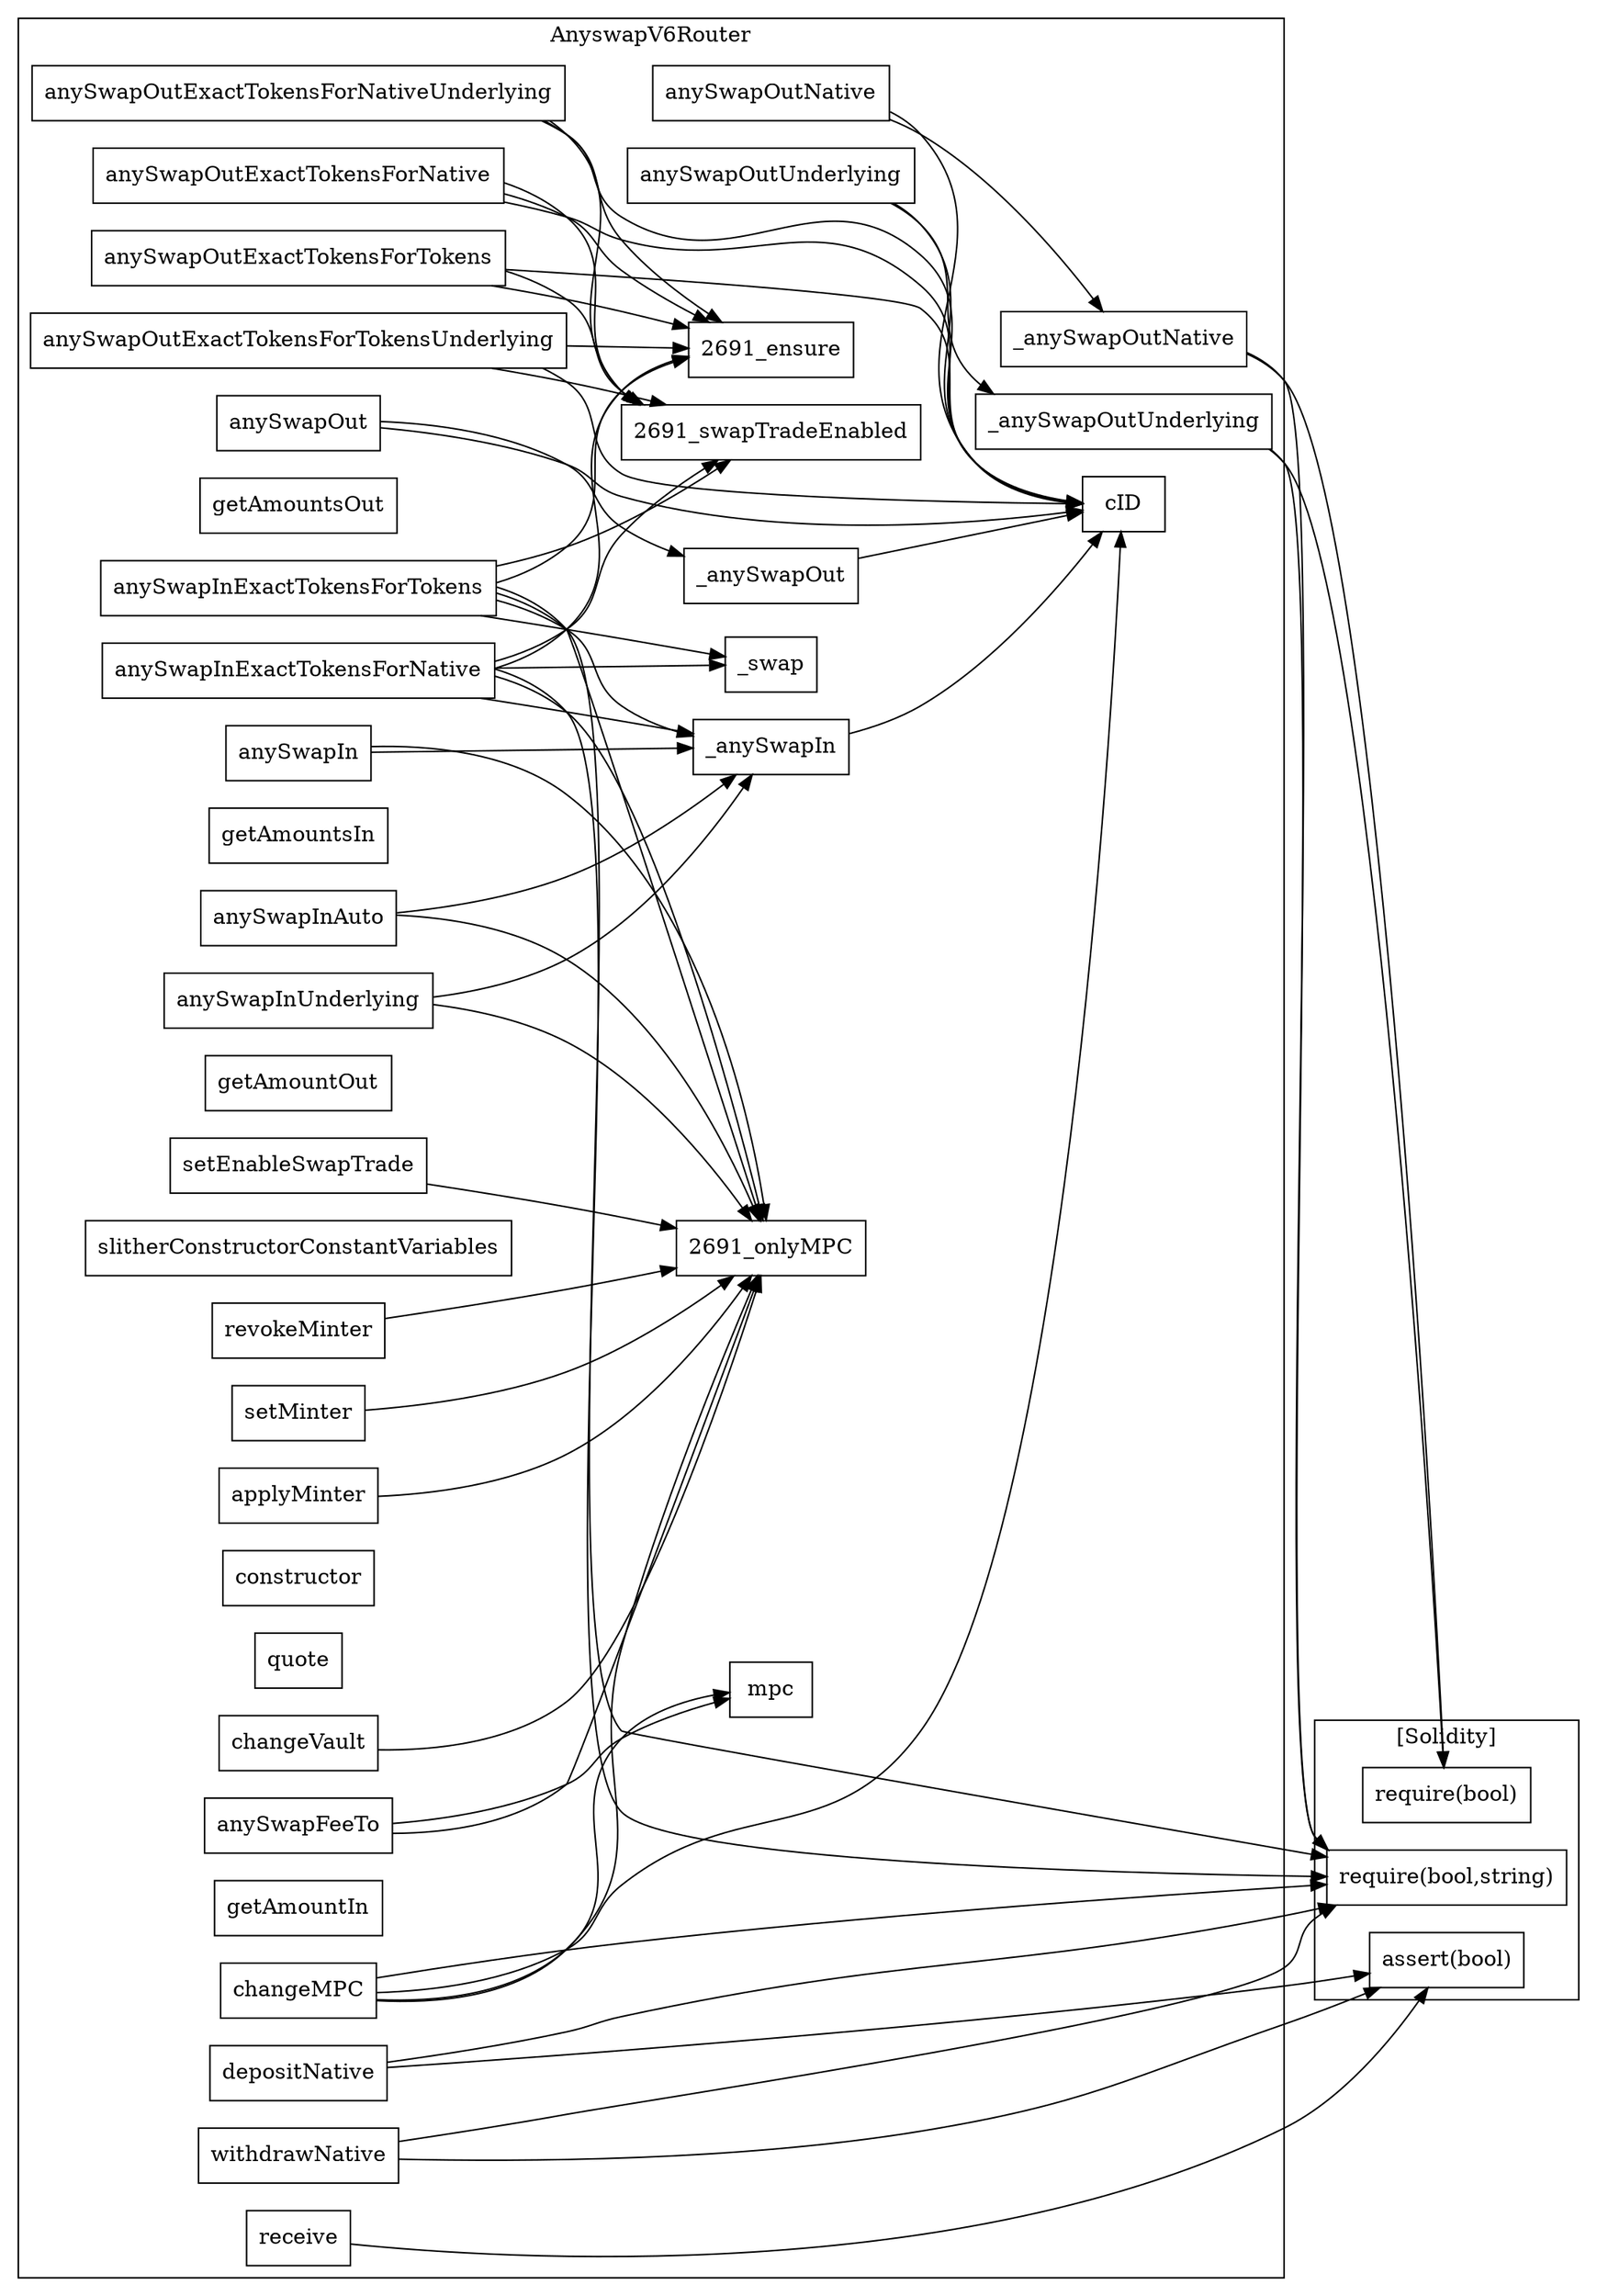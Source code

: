strict digraph {
rankdir="LR"
node [shape=box]
subgraph cluster_2691_AnyswapV6Router {
label = "AnyswapV6Router"
"2691_mpc" [label="mpc"]
"2691_anySwapOutUnderlying" [label="anySwapOutUnderlying"]
"2691__swap" [label="_swap"]
"2691_anySwapFeeTo" [label="anySwapFeeTo"]
"2691_anySwapInUnderlying" [label="anySwapInUnderlying"]
"2691_changeVault" [label="changeVault"]
"2691_withdrawNative" [label="withdrawNative"]
"2691_anySwapOutExactTokensForTokens" [label="anySwapOutExactTokensForTokens"]
"2691_getAmountsOut" [label="getAmountsOut"]
"2691_setEnableSwapTrade" [label="setEnableSwapTrade"]
"2691_anySwapOutExactTokensForNative" [label="anySwapOutExactTokensForNative"]
"2691_revokeMinter" [label="revokeMinter"]
"2691_getAmountsIn" [label="getAmountsIn"]
"2691_anySwapInAuto" [label="anySwapInAuto"]
"2691_anySwapOutExactTokensForTokensUnderlying" [label="anySwapOutExactTokensForTokensUnderlying"]
"2691_getAmountOut" [label="getAmountOut"]
"2691_receive" [label="receive"]
"2691_slitherConstructorConstantVariables" [label="slitherConstructorConstantVariables"]
"2691__anySwapOutUnderlying" [label="_anySwapOutUnderlying"]
"2691_depositNative" [label="depositNative"]
"2691__anySwapIn" [label="_anySwapIn"]
"2691_anySwapOutExactTokensForNativeUnderlying" [label="anySwapOutExactTokensForNativeUnderlying"]
"2691__anySwapOutNative" [label="_anySwapOutNative"]
"2691_anySwapOutNative" [label="anySwapOutNative"]
"2691_anySwapOut" [label="anySwapOut"]
"2691_constructor" [label="constructor"]
"2691_cID" [label="cID"]
"2691_quote" [label="quote"]
"2691_anySwapInExactTokensForTokens" [label="anySwapInExactTokensForTokens"]
"2691__anySwapOut" [label="_anySwapOut"]
"2691_anySwapIn" [label="anySwapIn"]
"2691_getAmountIn" [label="getAmountIn"]
"2691_anySwapInExactTokensForNative" [label="anySwapInExactTokensForNative"]
"2691_setMinter" [label="setMinter"]
"2691_applyMinter" [label="applyMinter"]
"2691_changeMPC" [label="changeMPC"]
"2691_anySwapInAuto" -> "2691_onlyMPC"
"2691_applyMinter" -> "2691_onlyMPC"
"2691_setEnableSwapTrade" -> "2691_onlyMPC"
"2691_anySwapOutUnderlying" -> "2691__anySwapOutUnderlying"
"2691_anySwapFeeTo" -> "2691_onlyMPC"
"2691_changeVault" -> "2691_onlyMPC"
"2691_anySwapInExactTokensForNative" -> "2691__swap"
"2691_anySwapInAuto" -> "2691__anySwapIn"
"2691_anySwapOutExactTokensForNativeUnderlying" -> "2691_swapTradeEnabled"
"2691_anySwapInExactTokensForTokens" -> "2691__anySwapIn"
"2691_revokeMinter" -> "2691_onlyMPC"
"2691_anySwapOutExactTokensForNativeUnderlying" -> "2691_cID"
"2691_setMinter" -> "2691_onlyMPC"
"2691_anySwapOutNative" -> "2691__anySwapOutNative"
"2691_anySwapFeeTo" -> "2691_mpc"
"2691_anySwapInExactTokensForTokens" -> "2691_swapTradeEnabled"
"2691_changeMPC" -> "2691_onlyMPC"
"2691_anySwapInExactTokensForNative" -> "2691_onlyMPC"
"2691_anySwapOutExactTokensForTokens" -> "2691_cID"
"2691_anySwapOutExactTokensForNative" -> "2691_swapTradeEnabled"
"2691_anySwapInUnderlying" -> "2691__anySwapIn"
"2691__anySwapOut" -> "2691_cID"
"2691_anySwapOutExactTokensForTokens" -> "2691_ensure"
"2691_anySwapOutExactTokensForTokensUnderlying" -> "2691_swapTradeEnabled"
"2691_anySwapOutExactTokensForNativeUnderlying" -> "2691_ensure"
"2691_anySwapOutExactTokensForTokens" -> "2691_swapTradeEnabled"
"2691_changeMPC" -> "2691_cID"
"2691_anySwapInExactTokensForNative" -> "2691_swapTradeEnabled"
"2691_anySwapOutExactTokensForTokensUnderlying" -> "2691_cID"
"2691_anySwapInUnderlying" -> "2691_onlyMPC"
"2691_anySwapOut" -> "2691__anySwapOut"
"2691_anySwapInExactTokensForNative" -> "2691__anySwapIn"
"2691_anySwapOutUnderlying" -> "2691_cID"
"2691_anySwapInExactTokensForTokens" -> "2691__swap"
"2691__anySwapIn" -> "2691_cID"
"2691_anySwapOut" -> "2691_cID"
"2691_anySwapOutExactTokensForNative" -> "2691_ensure"
"2691_changeMPC" -> "2691_mpc"
"2691_anySwapInExactTokensForNative" -> "2691_ensure"
"2691_anySwapInExactTokensForTokens" -> "2691_ensure"
"2691_anySwapOutExactTokensForTokensUnderlying" -> "2691_ensure"
"2691_anySwapOutNative" -> "2691_cID"
"2691_anySwapIn" -> "2691__anySwapIn"
"2691_anySwapIn" -> "2691_onlyMPC"
"2691_anySwapInExactTokensForTokens" -> "2691_onlyMPC"
"2691_anySwapOutExactTokensForNative" -> "2691_cID"
}subgraph cluster_solidity {
label = "[Solidity]"
"require(bool)" 
"assert(bool)" 
"require(bool,string)" 
"2691__anySwapOutUnderlying" -> "require(bool)"
"2691_changeMPC" -> "require(bool,string)"
"2691_withdrawNative" -> "assert(bool)"
"2691_depositNative" -> "assert(bool)"
"2691_anySwapInExactTokensForNative" -> "require(bool,string)"
"2691_receive" -> "assert(bool)"
"2691__anySwapOutUnderlying" -> "require(bool,string)"
"2691_anySwapInExactTokensForTokens" -> "require(bool,string)"
"2691_withdrawNative" -> "require(bool,string)"
"2691_depositNative" -> "require(bool,string)"
"2691__anySwapOutNative" -> "require(bool,string)"
"2691__anySwapOutNative" -> "require(bool)"
}
}